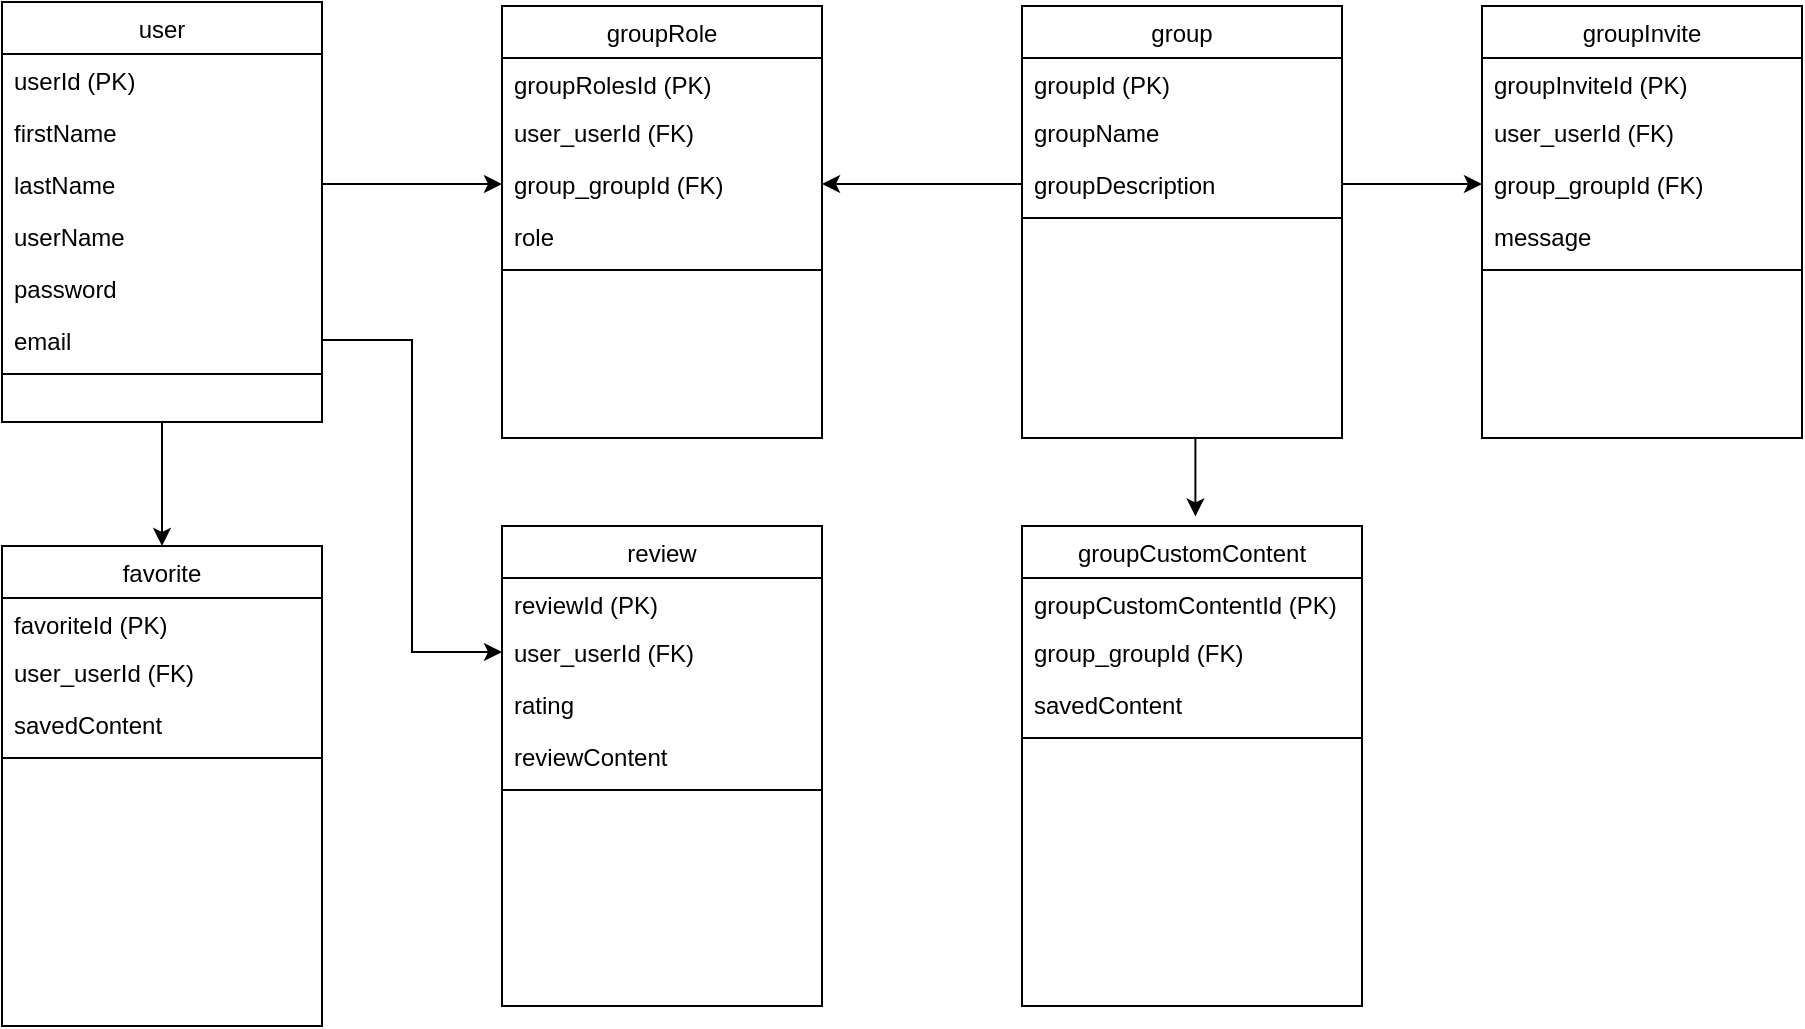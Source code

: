 <mxfile version="24.0.4" type="device">
  <diagram id="C5RBs43oDa-KdzZeNtuy" name="Page-1">
    <mxGraphModel dx="1182" dy="683" grid="1" gridSize="10" guides="1" tooltips="1" connect="1" arrows="1" fold="1" page="1" pageScale="1" pageWidth="1169" pageHeight="1654" math="0" shadow="0">
      <root>
        <mxCell id="WIyWlLk6GJQsqaUBKTNV-0" />
        <mxCell id="WIyWlLk6GJQsqaUBKTNV-1" parent="WIyWlLk6GJQsqaUBKTNV-0" />
        <mxCell id="fITuVIX3rQiJCWDnj_pN-53" style="edgeStyle=orthogonalEdgeStyle;rounded=0;orthogonalLoop=1;jettySize=auto;html=1;entryX=0.5;entryY=0;entryDx=0;entryDy=0;" edge="1" parent="WIyWlLk6GJQsqaUBKTNV-1" source="zkfFHV4jXpPFQw0GAbJ--0" target="fITuVIX3rQiJCWDnj_pN-45">
          <mxGeometry relative="1" as="geometry" />
        </mxCell>
        <mxCell id="zkfFHV4jXpPFQw0GAbJ--0" value="user" style="swimlane;fontStyle=0;align=center;verticalAlign=top;childLayout=stackLayout;horizontal=1;startSize=26;horizontalStack=0;resizeParent=1;resizeLast=0;collapsible=1;marginBottom=0;rounded=0;shadow=0;strokeWidth=1;" parent="WIyWlLk6GJQsqaUBKTNV-1" vertex="1">
          <mxGeometry x="100" y="178" width="160" height="210" as="geometry">
            <mxRectangle x="230" y="140" width="160" height="26" as="alternateBounds" />
          </mxGeometry>
        </mxCell>
        <mxCell id="fITuVIX3rQiJCWDnj_pN-1" value="userId (PK)" style="text;align=left;verticalAlign=top;spacingLeft=4;spacingRight=4;overflow=hidden;rotatable=0;points=[[0,0.5],[1,0.5]];portConstraint=eastwest;" vertex="1" parent="zkfFHV4jXpPFQw0GAbJ--0">
          <mxGeometry y="26" width="160" height="26" as="geometry" />
        </mxCell>
        <mxCell id="zkfFHV4jXpPFQw0GAbJ--1" value="firstName" style="text;align=left;verticalAlign=top;spacingLeft=4;spacingRight=4;overflow=hidden;rotatable=0;points=[[0,0.5],[1,0.5]];portConstraint=eastwest;" parent="zkfFHV4jXpPFQw0GAbJ--0" vertex="1">
          <mxGeometry y="52" width="160" height="26" as="geometry" />
        </mxCell>
        <mxCell id="fITuVIX3rQiJCWDnj_pN-0" value="lastName" style="text;align=left;verticalAlign=top;spacingLeft=4;spacingRight=4;overflow=hidden;rotatable=0;points=[[0,0.5],[1,0.5]];portConstraint=eastwest;" vertex="1" parent="zkfFHV4jXpPFQw0GAbJ--0">
          <mxGeometry y="78" width="160" height="26" as="geometry" />
        </mxCell>
        <mxCell id="fITuVIX3rQiJCWDnj_pN-2" value="userName" style="text;align=left;verticalAlign=top;spacingLeft=4;spacingRight=4;overflow=hidden;rotatable=0;points=[[0,0.5],[1,0.5]];portConstraint=eastwest;" vertex="1" parent="zkfFHV4jXpPFQw0GAbJ--0">
          <mxGeometry y="104" width="160" height="26" as="geometry" />
        </mxCell>
        <mxCell id="fITuVIX3rQiJCWDnj_pN-3" value="password" style="text;align=left;verticalAlign=top;spacingLeft=4;spacingRight=4;overflow=hidden;rotatable=0;points=[[0,0.5],[1,0.5]];portConstraint=eastwest;" vertex="1" parent="zkfFHV4jXpPFQw0GAbJ--0">
          <mxGeometry y="130" width="160" height="26" as="geometry" />
        </mxCell>
        <mxCell id="fITuVIX3rQiJCWDnj_pN-4" value="email" style="text;align=left;verticalAlign=top;spacingLeft=4;spacingRight=4;overflow=hidden;rotatable=0;points=[[0,0.5],[1,0.5]];portConstraint=eastwest;" vertex="1" parent="zkfFHV4jXpPFQw0GAbJ--0">
          <mxGeometry y="156" width="160" height="26" as="geometry" />
        </mxCell>
        <mxCell id="zkfFHV4jXpPFQw0GAbJ--4" value="" style="line;html=1;strokeWidth=1;align=left;verticalAlign=middle;spacingTop=-1;spacingLeft=3;spacingRight=3;rotatable=0;labelPosition=right;points=[];portConstraint=eastwest;" parent="zkfFHV4jXpPFQw0GAbJ--0" vertex="1">
          <mxGeometry y="182" width="160" height="8" as="geometry" />
        </mxCell>
        <mxCell id="zkfFHV4jXpPFQw0GAbJ--17" value="group" style="swimlane;fontStyle=0;align=center;verticalAlign=top;childLayout=stackLayout;horizontal=1;startSize=26;horizontalStack=0;resizeParent=1;resizeLast=0;collapsible=1;marginBottom=0;rounded=0;shadow=0;strokeWidth=1;" parent="WIyWlLk6GJQsqaUBKTNV-1" vertex="1">
          <mxGeometry x="610" y="180" width="160" height="216" as="geometry">
            <mxRectangle x="550" y="140" width="160" height="26" as="alternateBounds" />
          </mxGeometry>
        </mxCell>
        <mxCell id="zkfFHV4jXpPFQw0GAbJ--18" value="groupId (PK)" style="text;align=left;verticalAlign=top;spacingLeft=4;spacingRight=4;overflow=hidden;rotatable=0;points=[[0,0.5],[1,0.5]];portConstraint=eastwest;" parent="zkfFHV4jXpPFQw0GAbJ--17" vertex="1">
          <mxGeometry y="26" width="160" height="24" as="geometry" />
        </mxCell>
        <mxCell id="zkfFHV4jXpPFQw0GAbJ--19" value="groupName" style="text;align=left;verticalAlign=top;spacingLeft=4;spacingRight=4;overflow=hidden;rotatable=0;points=[[0,0.5],[1,0.5]];portConstraint=eastwest;rounded=0;shadow=0;html=0;" parent="zkfFHV4jXpPFQw0GAbJ--17" vertex="1">
          <mxGeometry y="50" width="160" height="26" as="geometry" />
        </mxCell>
        <mxCell id="zkfFHV4jXpPFQw0GAbJ--20" value="groupDescription" style="text;align=left;verticalAlign=top;spacingLeft=4;spacingRight=4;overflow=hidden;rotatable=0;points=[[0,0.5],[1,0.5]];portConstraint=eastwest;rounded=0;shadow=0;html=0;" parent="zkfFHV4jXpPFQw0GAbJ--17" vertex="1">
          <mxGeometry y="76" width="160" height="26" as="geometry" />
        </mxCell>
        <mxCell id="zkfFHV4jXpPFQw0GAbJ--23" value="" style="line;html=1;strokeWidth=1;align=left;verticalAlign=middle;spacingTop=-1;spacingLeft=3;spacingRight=3;rotatable=0;labelPosition=right;points=[];portConstraint=eastwest;" parent="zkfFHV4jXpPFQw0GAbJ--17" vertex="1">
          <mxGeometry y="102" width="160" height="8" as="geometry" />
        </mxCell>
        <mxCell id="fITuVIX3rQiJCWDnj_pN-5" value="groupRole" style="swimlane;fontStyle=0;align=center;verticalAlign=top;childLayout=stackLayout;horizontal=1;startSize=26;horizontalStack=0;resizeParent=1;resizeLast=0;collapsible=1;marginBottom=0;rounded=0;shadow=0;strokeWidth=1;" vertex="1" parent="WIyWlLk6GJQsqaUBKTNV-1">
          <mxGeometry x="350" y="180" width="160" height="216" as="geometry">
            <mxRectangle x="550" y="140" width="160" height="26" as="alternateBounds" />
          </mxGeometry>
        </mxCell>
        <mxCell id="fITuVIX3rQiJCWDnj_pN-6" value="groupRolesId (PK)" style="text;align=left;verticalAlign=top;spacingLeft=4;spacingRight=4;overflow=hidden;rotatable=0;points=[[0,0.5],[1,0.5]];portConstraint=eastwest;" vertex="1" parent="fITuVIX3rQiJCWDnj_pN-5">
          <mxGeometry y="26" width="160" height="24" as="geometry" />
        </mxCell>
        <mxCell id="fITuVIX3rQiJCWDnj_pN-7" value="user_userId (FK)" style="text;align=left;verticalAlign=top;spacingLeft=4;spacingRight=4;overflow=hidden;rotatable=0;points=[[0,0.5],[1,0.5]];portConstraint=eastwest;rounded=0;shadow=0;html=0;" vertex="1" parent="fITuVIX3rQiJCWDnj_pN-5">
          <mxGeometry y="50" width="160" height="26" as="geometry" />
        </mxCell>
        <mxCell id="fITuVIX3rQiJCWDnj_pN-14" value="group_groupId (FK)" style="text;align=left;verticalAlign=top;spacingLeft=4;spacingRight=4;overflow=hidden;rotatable=0;points=[[0,0.5],[1,0.5]];portConstraint=eastwest;rounded=0;shadow=0;html=0;" vertex="1" parent="fITuVIX3rQiJCWDnj_pN-5">
          <mxGeometry y="76" width="160" height="26" as="geometry" />
        </mxCell>
        <mxCell id="fITuVIX3rQiJCWDnj_pN-19" value="role" style="text;align=left;verticalAlign=top;spacingLeft=4;spacingRight=4;overflow=hidden;rotatable=0;points=[[0,0.5],[1,0.5]];portConstraint=eastwest;rounded=0;shadow=0;html=0;" vertex="1" parent="fITuVIX3rQiJCWDnj_pN-5">
          <mxGeometry y="102" width="160" height="26" as="geometry" />
        </mxCell>
        <mxCell id="fITuVIX3rQiJCWDnj_pN-11" value="" style="line;html=1;strokeWidth=1;align=left;verticalAlign=middle;spacingTop=-1;spacingLeft=3;spacingRight=3;rotatable=0;labelPosition=right;points=[];portConstraint=eastwest;" vertex="1" parent="fITuVIX3rQiJCWDnj_pN-5">
          <mxGeometry y="128" width="160" height="8" as="geometry" />
        </mxCell>
        <mxCell id="fITuVIX3rQiJCWDnj_pN-18" style="edgeStyle=orthogonalEdgeStyle;rounded=0;orthogonalLoop=1;jettySize=auto;html=1;exitX=0;exitY=0.5;exitDx=0;exitDy=0;entryX=1;entryY=0.5;entryDx=0;entryDy=0;" edge="1" parent="WIyWlLk6GJQsqaUBKTNV-1" source="zkfFHV4jXpPFQw0GAbJ--20" target="fITuVIX3rQiJCWDnj_pN-14">
          <mxGeometry relative="1" as="geometry" />
        </mxCell>
        <mxCell id="fITuVIX3rQiJCWDnj_pN-20" value="groupCustomContent" style="swimlane;fontStyle=0;align=center;verticalAlign=top;childLayout=stackLayout;horizontal=1;startSize=26;horizontalStack=0;resizeParent=1;resizeLast=0;collapsible=1;marginBottom=0;rounded=0;shadow=0;strokeWidth=1;" vertex="1" parent="WIyWlLk6GJQsqaUBKTNV-1">
          <mxGeometry x="610" y="440" width="170" height="240" as="geometry">
            <mxRectangle x="550" y="140" width="160" height="26" as="alternateBounds" />
          </mxGeometry>
        </mxCell>
        <mxCell id="fITuVIX3rQiJCWDnj_pN-21" value="groupCustomContentId (PK)" style="text;align=left;verticalAlign=top;spacingLeft=4;spacingRight=4;overflow=hidden;rotatable=0;points=[[0,0.5],[1,0.5]];portConstraint=eastwest;" vertex="1" parent="fITuVIX3rQiJCWDnj_pN-20">
          <mxGeometry y="26" width="170" height="24" as="geometry" />
        </mxCell>
        <mxCell id="fITuVIX3rQiJCWDnj_pN-23" value="group_groupId (FK)" style="text;align=left;verticalAlign=top;spacingLeft=4;spacingRight=4;overflow=hidden;rotatable=0;points=[[0,0.5],[1,0.5]];portConstraint=eastwest;rounded=0;shadow=0;html=0;" vertex="1" parent="fITuVIX3rQiJCWDnj_pN-20">
          <mxGeometry y="50" width="170" height="26" as="geometry" />
        </mxCell>
        <mxCell id="fITuVIX3rQiJCWDnj_pN-22" value="savedContent" style="text;align=left;verticalAlign=top;spacingLeft=4;spacingRight=4;overflow=hidden;rotatable=0;points=[[0,0.5],[1,0.5]];portConstraint=eastwest;rounded=0;shadow=0;html=0;" vertex="1" parent="fITuVIX3rQiJCWDnj_pN-20">
          <mxGeometry y="76" width="170" height="26" as="geometry" />
        </mxCell>
        <mxCell id="fITuVIX3rQiJCWDnj_pN-25" value="" style="line;html=1;strokeWidth=1;align=left;verticalAlign=middle;spacingTop=-1;spacingLeft=3;spacingRight=3;rotatable=0;labelPosition=right;points=[];portConstraint=eastwest;" vertex="1" parent="fITuVIX3rQiJCWDnj_pN-20">
          <mxGeometry y="102" width="170" height="8" as="geometry" />
        </mxCell>
        <mxCell id="fITuVIX3rQiJCWDnj_pN-29" style="edgeStyle=orthogonalEdgeStyle;rounded=0;orthogonalLoop=1;jettySize=auto;html=1;exitX=0.5;exitY=1;exitDx=0;exitDy=0;entryX=0.51;entryY=-0.02;entryDx=0;entryDy=0;entryPerimeter=0;" edge="1" parent="WIyWlLk6GJQsqaUBKTNV-1" source="zkfFHV4jXpPFQw0GAbJ--17" target="fITuVIX3rQiJCWDnj_pN-20">
          <mxGeometry relative="1" as="geometry" />
        </mxCell>
        <mxCell id="fITuVIX3rQiJCWDnj_pN-32" value="review" style="swimlane;fontStyle=0;align=center;verticalAlign=top;childLayout=stackLayout;horizontal=1;startSize=26;horizontalStack=0;resizeParent=1;resizeLast=0;collapsible=1;marginBottom=0;rounded=0;shadow=0;strokeWidth=1;" vertex="1" parent="WIyWlLk6GJQsqaUBKTNV-1">
          <mxGeometry x="350" y="440" width="160" height="240" as="geometry">
            <mxRectangle x="550" y="140" width="160" height="26" as="alternateBounds" />
          </mxGeometry>
        </mxCell>
        <mxCell id="fITuVIX3rQiJCWDnj_pN-33" value="reviewId (PK)" style="text;align=left;verticalAlign=top;spacingLeft=4;spacingRight=4;overflow=hidden;rotatable=0;points=[[0,0.5],[1,0.5]];portConstraint=eastwest;" vertex="1" parent="fITuVIX3rQiJCWDnj_pN-32">
          <mxGeometry y="26" width="160" height="24" as="geometry" />
        </mxCell>
        <mxCell id="fITuVIX3rQiJCWDnj_pN-61" value="user_userId (FK)" style="text;align=left;verticalAlign=top;spacingLeft=4;spacingRight=4;overflow=hidden;rotatable=0;points=[[0,0.5],[1,0.5]];portConstraint=eastwest;rounded=0;shadow=0;html=0;" vertex="1" parent="fITuVIX3rQiJCWDnj_pN-32">
          <mxGeometry y="50" width="160" height="26" as="geometry" />
        </mxCell>
        <mxCell id="fITuVIX3rQiJCWDnj_pN-41" value="rating" style="text;align=left;verticalAlign=top;spacingLeft=4;spacingRight=4;overflow=hidden;rotatable=0;points=[[0,0.5],[1,0.5]];portConstraint=eastwest;rounded=0;shadow=0;html=0;" vertex="1" parent="fITuVIX3rQiJCWDnj_pN-32">
          <mxGeometry y="76" width="160" height="26" as="geometry" />
        </mxCell>
        <mxCell id="fITuVIX3rQiJCWDnj_pN-43" value="reviewContent" style="text;align=left;verticalAlign=top;spacingLeft=4;spacingRight=4;overflow=hidden;rotatable=0;points=[[0,0.5],[1,0.5]];portConstraint=eastwest;rounded=0;shadow=0;html=0;" vertex="1" parent="fITuVIX3rQiJCWDnj_pN-32">
          <mxGeometry y="102" width="160" height="26" as="geometry" />
        </mxCell>
        <mxCell id="fITuVIX3rQiJCWDnj_pN-37" value="" style="line;html=1;strokeWidth=1;align=left;verticalAlign=middle;spacingTop=-1;spacingLeft=3;spacingRight=3;rotatable=0;labelPosition=right;points=[];portConstraint=eastwest;" vertex="1" parent="fITuVIX3rQiJCWDnj_pN-32">
          <mxGeometry y="128" width="160" height="8" as="geometry" />
        </mxCell>
        <mxCell id="fITuVIX3rQiJCWDnj_pN-45" value="favorite" style="swimlane;fontStyle=0;align=center;verticalAlign=top;childLayout=stackLayout;horizontal=1;startSize=26;horizontalStack=0;resizeParent=1;resizeLast=0;collapsible=1;marginBottom=0;rounded=0;shadow=0;strokeWidth=1;" vertex="1" parent="WIyWlLk6GJQsqaUBKTNV-1">
          <mxGeometry x="100" y="450" width="160" height="240" as="geometry">
            <mxRectangle x="550" y="140" width="160" height="26" as="alternateBounds" />
          </mxGeometry>
        </mxCell>
        <mxCell id="fITuVIX3rQiJCWDnj_pN-46" value="favoriteId (PK)" style="text;align=left;verticalAlign=top;spacingLeft=4;spacingRight=4;overflow=hidden;rotatable=0;points=[[0,0.5],[1,0.5]];portConstraint=eastwest;" vertex="1" parent="fITuVIX3rQiJCWDnj_pN-45">
          <mxGeometry y="26" width="160" height="24" as="geometry" />
        </mxCell>
        <mxCell id="fITuVIX3rQiJCWDnj_pN-47" value="user_userId (FK)" style="text;align=left;verticalAlign=top;spacingLeft=4;spacingRight=4;overflow=hidden;rotatable=0;points=[[0,0.5],[1,0.5]];portConstraint=eastwest;rounded=0;shadow=0;html=0;" vertex="1" parent="fITuVIX3rQiJCWDnj_pN-45">
          <mxGeometry y="50" width="160" height="26" as="geometry" />
        </mxCell>
        <mxCell id="fITuVIX3rQiJCWDnj_pN-49" value="savedContent" style="text;align=left;verticalAlign=top;spacingLeft=4;spacingRight=4;overflow=hidden;rotatable=0;points=[[0,0.5],[1,0.5]];portConstraint=eastwest;rounded=0;shadow=0;html=0;" vertex="1" parent="fITuVIX3rQiJCWDnj_pN-45">
          <mxGeometry y="76" width="160" height="26" as="geometry" />
        </mxCell>
        <mxCell id="fITuVIX3rQiJCWDnj_pN-50" value="" style="line;html=1;strokeWidth=1;align=left;verticalAlign=middle;spacingTop=-1;spacingLeft=3;spacingRight=3;rotatable=0;labelPosition=right;points=[];portConstraint=eastwest;" vertex="1" parent="fITuVIX3rQiJCWDnj_pN-45">
          <mxGeometry y="102" width="160" height="8" as="geometry" />
        </mxCell>
        <mxCell id="fITuVIX3rQiJCWDnj_pN-54" value="groupInvite" style="swimlane;fontStyle=0;align=center;verticalAlign=top;childLayout=stackLayout;horizontal=1;startSize=26;horizontalStack=0;resizeParent=1;resizeLast=0;collapsible=1;marginBottom=0;rounded=0;shadow=0;strokeWidth=1;" vertex="1" parent="WIyWlLk6GJQsqaUBKTNV-1">
          <mxGeometry x="840" y="180" width="160" height="216" as="geometry">
            <mxRectangle x="550" y="140" width="160" height="26" as="alternateBounds" />
          </mxGeometry>
        </mxCell>
        <mxCell id="fITuVIX3rQiJCWDnj_pN-55" value="groupInviteId (PK)" style="text;align=left;verticalAlign=top;spacingLeft=4;spacingRight=4;overflow=hidden;rotatable=0;points=[[0,0.5],[1,0.5]];portConstraint=eastwest;" vertex="1" parent="fITuVIX3rQiJCWDnj_pN-54">
          <mxGeometry y="26" width="160" height="24" as="geometry" />
        </mxCell>
        <mxCell id="fITuVIX3rQiJCWDnj_pN-31" value="user_userId (FK)" style="text;align=left;verticalAlign=top;spacingLeft=4;spacingRight=4;overflow=hidden;rotatable=0;points=[[0,0.5],[1,0.5]];portConstraint=eastwest;rounded=0;shadow=0;html=0;" vertex="1" parent="fITuVIX3rQiJCWDnj_pN-54">
          <mxGeometry y="50" width="160" height="26" as="geometry" />
        </mxCell>
        <mxCell id="fITuVIX3rQiJCWDnj_pN-66" value="group_groupId (FK)" style="text;align=left;verticalAlign=top;spacingLeft=4;spacingRight=4;overflow=hidden;rotatable=0;points=[[0,0.5],[1,0.5]];portConstraint=eastwest;rounded=0;shadow=0;html=0;" vertex="1" parent="fITuVIX3rQiJCWDnj_pN-54">
          <mxGeometry y="76" width="160" height="26" as="geometry" />
        </mxCell>
        <mxCell id="fITuVIX3rQiJCWDnj_pN-63" value="message" style="text;align=left;verticalAlign=top;spacingLeft=4;spacingRight=4;overflow=hidden;rotatable=0;points=[[0,0.5],[1,0.5]];portConstraint=eastwest;rounded=0;shadow=0;html=0;" vertex="1" parent="fITuVIX3rQiJCWDnj_pN-54">
          <mxGeometry y="102" width="160" height="26" as="geometry" />
        </mxCell>
        <mxCell id="fITuVIX3rQiJCWDnj_pN-58" value="" style="line;html=1;strokeWidth=1;align=left;verticalAlign=middle;spacingTop=-1;spacingLeft=3;spacingRight=3;rotatable=0;labelPosition=right;points=[];portConstraint=eastwest;" vertex="1" parent="fITuVIX3rQiJCWDnj_pN-54">
          <mxGeometry y="128" width="160" height="8" as="geometry" />
        </mxCell>
        <mxCell id="fITuVIX3rQiJCWDnj_pN-67" style="edgeStyle=orthogonalEdgeStyle;rounded=0;orthogonalLoop=1;jettySize=auto;html=1;exitX=1;exitY=0.5;exitDx=0;exitDy=0;entryX=0;entryY=0.5;entryDx=0;entryDy=0;" edge="1" parent="WIyWlLk6GJQsqaUBKTNV-1" source="zkfFHV4jXpPFQw0GAbJ--20" target="fITuVIX3rQiJCWDnj_pN-66">
          <mxGeometry relative="1" as="geometry" />
        </mxCell>
        <mxCell id="fITuVIX3rQiJCWDnj_pN-68" style="edgeStyle=orthogonalEdgeStyle;rounded=0;orthogonalLoop=1;jettySize=auto;html=1;exitX=1;exitY=0.5;exitDx=0;exitDy=0;entryX=0;entryY=0.5;entryDx=0;entryDy=0;" edge="1" parent="WIyWlLk6GJQsqaUBKTNV-1" source="fITuVIX3rQiJCWDnj_pN-4" target="fITuVIX3rQiJCWDnj_pN-61">
          <mxGeometry relative="1" as="geometry" />
        </mxCell>
        <mxCell id="fITuVIX3rQiJCWDnj_pN-73" style="edgeStyle=orthogonalEdgeStyle;rounded=0;orthogonalLoop=1;jettySize=auto;html=1;exitX=1;exitY=0.5;exitDx=0;exitDy=0;entryX=0;entryY=0.5;entryDx=0;entryDy=0;" edge="1" parent="WIyWlLk6GJQsqaUBKTNV-1" source="fITuVIX3rQiJCWDnj_pN-0" target="fITuVIX3rQiJCWDnj_pN-14">
          <mxGeometry relative="1" as="geometry" />
        </mxCell>
      </root>
    </mxGraphModel>
  </diagram>
</mxfile>
